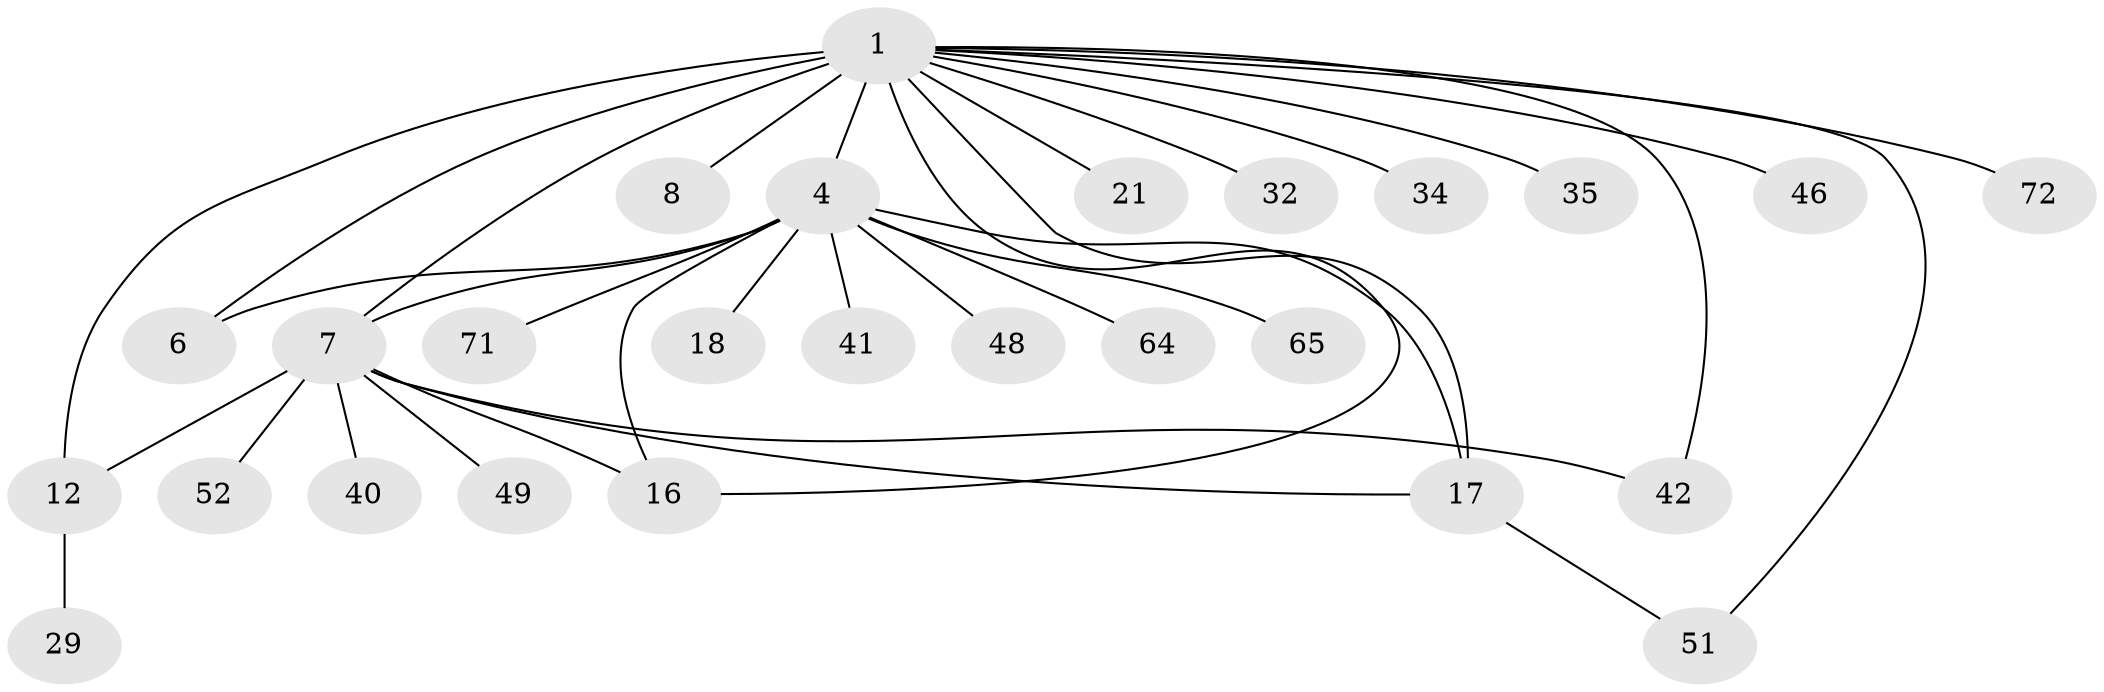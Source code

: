 // original degree distribution, {15: 0.011235955056179775, 8: 0.011235955056179775, 7: 0.011235955056179775, 12: 0.011235955056179775, 5: 0.02247191011235955, 2: 0.23595505617977527, 18: 0.011235955056179775, 3: 0.10112359550561797, 1: 0.5280898876404494, 6: 0.011235955056179775, 4: 0.0449438202247191}
// Generated by graph-tools (version 1.1) at 2025/18/03/04/25 18:18:14]
// undirected, 26 vertices, 34 edges
graph export_dot {
graph [start="1"]
  node [color=gray90,style=filled];
  1 [super="+2+3+14+22+11+19+5+37"];
  4;
  6 [super="+69"];
  7 [super="+27+25+38+67+76+73+89+70+66+54+55+33+47+20+36+26"];
  8 [super="+10"];
  12 [super="+13+45+39+28"];
  16 [super="+62"];
  17 [super="+30+68+23"];
  18;
  21 [super="+24"];
  29;
  32;
  34;
  35 [super="+88"];
  40;
  41;
  42;
  46;
  48;
  49;
  51 [super="+53"];
  52;
  64;
  65;
  71;
  72 [super="+85"];
  1 -- 4 [weight=2];
  1 -- 8 [weight=2];
  1 -- 16;
  1 -- 17;
  1 -- 21;
  1 -- 7 [weight=3];
  1 -- 32;
  1 -- 35;
  1 -- 42;
  1 -- 46;
  1 -- 34;
  1 -- 51;
  1 -- 6;
  1 -- 72;
  1 -- 12 [weight=2];
  4 -- 16;
  4 -- 18;
  4 -- 41;
  4 -- 48;
  4 -- 64;
  4 -- 65;
  4 -- 71;
  4 -- 7;
  4 -- 6;
  4 -- 17;
  7 -- 42;
  7 -- 52;
  7 -- 16;
  7 -- 12;
  7 -- 40;
  7 -- 49;
  7 -- 17;
  12 -- 29;
  17 -- 51;
}
